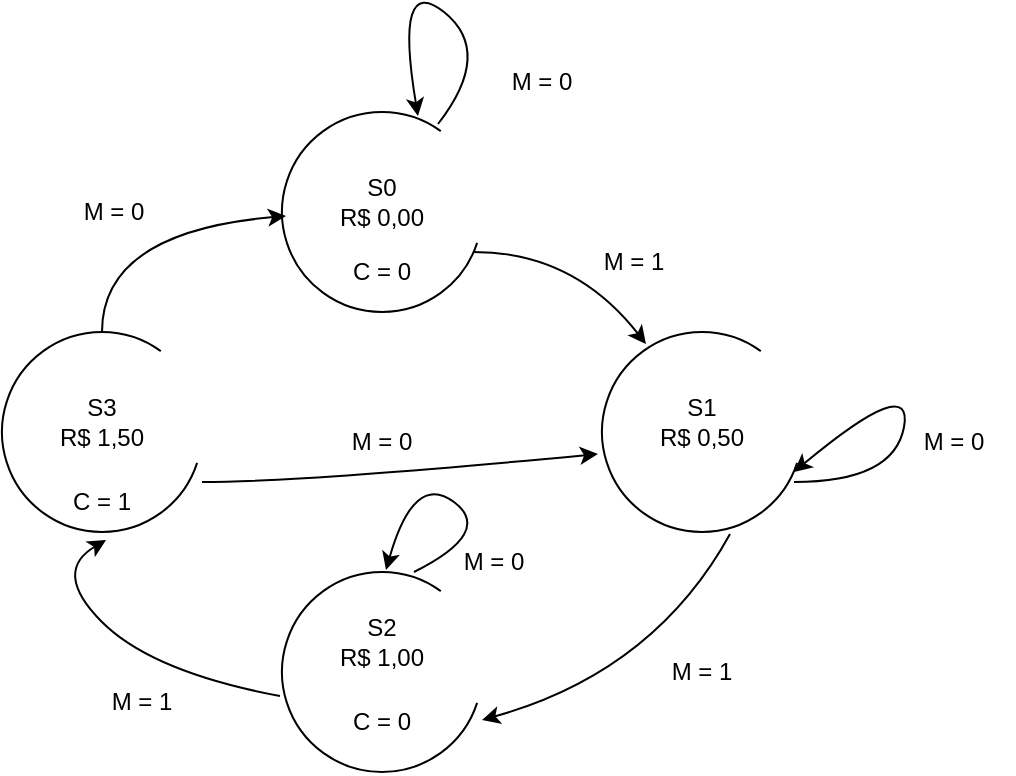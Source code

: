 <mxfile version="24.2.0" type="device">
  <diagram name="Página-1" id="KzB1dGTMLKv5kBDuEXML">
    <mxGraphModel dx="880" dy="476" grid="1" gridSize="10" guides="1" tooltips="1" connect="1" arrows="1" fold="1" page="1" pageScale="1" pageWidth="827" pageHeight="1169" math="0" shadow="0">
      <root>
        <mxCell id="0" />
        <mxCell id="1" parent="0" />
        <mxCell id="RrTQOzvSaaIx-IsHx9dG-1" value="" style="verticalLabelPosition=bottom;verticalAlign=top;html=1;shape=mxgraph.basic.arc;startAngle=0.3;endAngle=0.1;" vertex="1" parent="1">
          <mxGeometry x="354" y="100" width="100" height="100" as="geometry" />
        </mxCell>
        <mxCell id="RrTQOzvSaaIx-IsHx9dG-2" value="" style="verticalLabelPosition=bottom;verticalAlign=top;html=1;shape=mxgraph.basic.arc;startAngle=0.3;endAngle=0.1;" vertex="1" parent="1">
          <mxGeometry x="514" y="210" width="100" height="100" as="geometry" />
        </mxCell>
        <mxCell id="RrTQOzvSaaIx-IsHx9dG-3" value="" style="verticalLabelPosition=bottom;verticalAlign=top;html=1;shape=mxgraph.basic.arc;startAngle=0.3;endAngle=0.1;" vertex="1" parent="1">
          <mxGeometry x="354" y="330" width="100" height="100" as="geometry" />
        </mxCell>
        <mxCell id="RrTQOzvSaaIx-IsHx9dG-4" value="" style="verticalLabelPosition=bottom;verticalAlign=top;html=1;shape=mxgraph.basic.arc;startAngle=0.3;endAngle=0.1;" vertex="1" parent="1">
          <mxGeometry x="214" y="210" width="100" height="100" as="geometry" />
        </mxCell>
        <mxCell id="RrTQOzvSaaIx-IsHx9dG-5" value="" style="curved=1;endArrow=classic;html=1;rounded=0;entryX=0.02;entryY=0.52;entryDx=0;entryDy=0;entryPerimeter=0;" edge="1" parent="1" target="RrTQOzvSaaIx-IsHx9dG-1">
          <mxGeometry width="50" height="50" relative="1" as="geometry">
            <mxPoint x="264" y="210" as="sourcePoint" />
            <mxPoint x="314" y="160" as="targetPoint" />
            <Array as="points">
              <mxPoint x="264" y="160" />
            </Array>
          </mxGeometry>
        </mxCell>
        <mxCell id="RrTQOzvSaaIx-IsHx9dG-6" value="" style="curved=1;endArrow=classic;html=1;rounded=0;entryX=0.52;entryY=1.04;entryDx=0;entryDy=0;entryPerimeter=0;exitX=-0.01;exitY=0.62;exitDx=0;exitDy=0;exitPerimeter=0;" edge="1" parent="1" source="RrTQOzvSaaIx-IsHx9dG-3" target="RrTQOzvSaaIx-IsHx9dG-4">
          <mxGeometry width="50" height="50" relative="1" as="geometry">
            <mxPoint x="344" y="390" as="sourcePoint" />
            <mxPoint x="289" y="330" as="targetPoint" />
            <Array as="points">
              <mxPoint x="289" y="380" />
              <mxPoint x="239" y="330" />
            </Array>
          </mxGeometry>
        </mxCell>
        <mxCell id="RrTQOzvSaaIx-IsHx9dG-7" value="" style="curved=1;endArrow=classic;html=1;rounded=0;entryX=1;entryY=0.74;entryDx=0;entryDy=0;entryPerimeter=0;exitX=0.64;exitY=1.01;exitDx=0;exitDy=0;exitPerimeter=0;" edge="1" parent="1" source="RrTQOzvSaaIx-IsHx9dG-2" target="RrTQOzvSaaIx-IsHx9dG-3">
          <mxGeometry width="50" height="50" relative="1" as="geometry">
            <mxPoint x="490" y="380" as="sourcePoint" />
            <mxPoint x="540" y="330" as="targetPoint" />
            <Array as="points">
              <mxPoint x="540" y="380" />
            </Array>
          </mxGeometry>
        </mxCell>
        <mxCell id="RrTQOzvSaaIx-IsHx9dG-8" value="" style="curved=1;endArrow=classic;html=1;rounded=0;entryX=0.22;entryY=0.06;entryDx=0;entryDy=0;entryPerimeter=0;" edge="1" parent="1" target="RrTQOzvSaaIx-IsHx9dG-2">
          <mxGeometry width="50" height="50" relative="1" as="geometry">
            <mxPoint x="450" y="170" as="sourcePoint" />
            <mxPoint x="500" y="120" as="targetPoint" />
            <Array as="points">
              <mxPoint x="500" y="170" />
            </Array>
          </mxGeometry>
        </mxCell>
        <mxCell id="RrTQOzvSaaIx-IsHx9dG-9" value="" style="curved=1;endArrow=classic;html=1;rounded=0;" edge="1" parent="1">
          <mxGeometry width="50" height="50" relative="1" as="geometry">
            <mxPoint x="610" y="285" as="sourcePoint" />
            <mxPoint x="610" y="280" as="targetPoint" />
            <Array as="points">
              <mxPoint x="660" y="285" />
              <mxPoint x="670" y="230" />
            </Array>
          </mxGeometry>
        </mxCell>
        <mxCell id="RrTQOzvSaaIx-IsHx9dG-11" value="" style="curved=1;endArrow=classic;html=1;rounded=0;entryX=-0.02;entryY=0.61;entryDx=0;entryDy=0;entryPerimeter=0;" edge="1" parent="1" target="RrTQOzvSaaIx-IsHx9dG-2">
          <mxGeometry width="50" height="50" relative="1" as="geometry">
            <mxPoint x="314" y="285" as="sourcePoint" />
            <mxPoint x="364" y="235" as="targetPoint" />
            <Array as="points">
              <mxPoint x="364" y="285" />
            </Array>
          </mxGeometry>
        </mxCell>
        <mxCell id="RrTQOzvSaaIx-IsHx9dG-12" value="" style="curved=1;endArrow=classic;html=1;rounded=0;entryX=0.68;entryY=0.02;entryDx=0;entryDy=0;entryPerimeter=0;exitX=0.78;exitY=0.06;exitDx=0;exitDy=0;exitPerimeter=0;" edge="1" parent="1" source="RrTQOzvSaaIx-IsHx9dG-1" target="RrTQOzvSaaIx-IsHx9dG-1">
          <mxGeometry width="50" height="50" relative="1" as="geometry">
            <mxPoint x="390" y="70" as="sourcePoint" />
            <mxPoint x="440" y="20" as="targetPoint" />
            <Array as="points">
              <mxPoint x="460" y="70" />
              <mxPoint x="410" y="30" />
            </Array>
          </mxGeometry>
        </mxCell>
        <mxCell id="RrTQOzvSaaIx-IsHx9dG-13" value="" style="curved=1;endArrow=classic;html=1;rounded=0;entryX=0.52;entryY=-0.01;entryDx=0;entryDy=0;entryPerimeter=0;" edge="1" parent="1" target="RrTQOzvSaaIx-IsHx9dG-3">
          <mxGeometry width="50" height="50" relative="1" as="geometry">
            <mxPoint x="420" y="330" as="sourcePoint" />
            <mxPoint x="470" y="280" as="targetPoint" />
            <Array as="points">
              <mxPoint x="460" y="310" />
              <mxPoint x="420" y="280" />
            </Array>
          </mxGeometry>
        </mxCell>
        <mxCell id="RrTQOzvSaaIx-IsHx9dG-14" value="S2&lt;br&gt;R$ 1,00&lt;span data-darkreader-inline-color=&quot;&quot; style=&quot;color: rgba(0, 0, 0, 0); font-family: monospace; font-size: 0px; text-align: start; text-wrap: nowrap; --darkreader-inline-color: rgba(232, 230, 227, 0);&quot;&gt;%3CmxGraphModel%3E%3Croot%3E%3CmxCell%20id%3D%220%22%2F%3E%3CmxCell%20id%3D%221%22%20parent%3D%220%22%2F%3E%3CmxCell%20id%3D%222%22%20value%3D%22%22%20style%3D%22verticalLabelPosition%3Dbottom%3BverticalAlign%3Dtop%3Bhtml%3D1%3Bshape%3Dmxgraph.basic.arc%3BstartAngle%3D0.3%3BendAngle%3D0.1%3B%22%20vertex%3D%221%22%20parent%3D%221%22%3E%3CmxGeometry%20x%3D%22364%22%20y%3D%22240%22%20width%3D%22100%22%20height%3D%22100%22%20as%3D%22geometry%22%2F%3E%3C%2FmxCell%3E%3C%2Froot%3E%3C%2FmxGraphModel%3E&lt;/span&gt;" style="text;html=1;align=center;verticalAlign=middle;whiteSpace=wrap;rounded=0;" vertex="1" parent="1">
          <mxGeometry x="374" y="350" width="60" height="30" as="geometry" />
        </mxCell>
        <mxCell id="RrTQOzvSaaIx-IsHx9dG-15" value="S1&lt;br&gt;R$ 0,50&lt;span data-darkreader-inline-color=&quot;&quot; style=&quot;color: rgba(0, 0, 0, 0); font-family: monospace; font-size: 0px; text-align: start; text-wrap: nowrap; --darkreader-inline-color: rgba(232, 230, 227, 0);&quot;&gt;%3CmxGraphModel%3E%3Croot%3E%3CmxCell%20id%3D%220%22%2F%3E%3CmxCell%20id%3D%221%22%20parent%3D%220%22%2F%3E%3CmxCell%20id%3D%222%22%20value%3D%22%22%20style%3D%22verticalLabelPosition%3Dbottom%3BverticalAlign%3Dtop%3Bhtml%3D1%3Bshape%3Dmxgraph.basic.arc%3BstartAngle%3D0.3%3BendAngle%3D0.1%3B%22%20vertex%3D%221%22%20parent%3D%221%22%3E%3CmxGeometry%20x%3D%22364%22%20y%3D%22240%22%20width%3D%22100%22%20height%3D%22100%22%20as%3D%22geometry%22%2F%3E%3C%2FmxCell%3E%3C%2Froot%3E%3C%2FmxGraphModel%3E&lt;/span&gt;" style="text;html=1;align=center;verticalAlign=middle;whiteSpace=wrap;rounded=0;" vertex="1" parent="1">
          <mxGeometry x="534" y="240" width="60" height="30" as="geometry" />
        </mxCell>
        <mxCell id="RrTQOzvSaaIx-IsHx9dG-16" value="S3&lt;br&gt;R$ 1,50&lt;span data-darkreader-inline-color=&quot;&quot; style=&quot;color: rgba(0, 0, 0, 0); font-family: monospace; font-size: 0px; text-align: start; text-wrap: nowrap; --darkreader-inline-color: rgba(232, 230, 227, 0);&quot;&gt;%3CmxGraphModel%3E%3Croot%3E%3CmxCell%20id%3D%220%22%2F%3E%3CmxCell%20id%3D%221%22%20parent%3D%220%22%2F%3E%3CmxCell%20id%3D%222%22%20value%3D%22%22%20style%3D%22verticalLabelPosition%3Dbottom%3BverticalAlign%3Dtop%3Bhtml%3D1%3Bshape%3Dmxgraph.basic.arc%3BstartAngle%3D0.3%3BendAngle%3D0.1%3B%22%20vertex%3D%221%22%20parent%3D%221%22%3E%3CmxGeometry%20x%3D%22364%22%20y%3D%22240%22%20width%3D%22100%22%20height%3D%22100%22%20as%3D%22geometry%22%2F%3E%3C%2FmxCell%3E%3C%2Froot%3E%3C%2FmxGraphModel%3E&lt;/span&gt;" style="text;html=1;align=center;verticalAlign=middle;whiteSpace=wrap;rounded=0;" vertex="1" parent="1">
          <mxGeometry x="234" y="240" width="60" height="30" as="geometry" />
        </mxCell>
        <mxCell id="RrTQOzvSaaIx-IsHx9dG-17" value="S0&lt;br&gt;R$ 0,00&lt;span data-darkreader-inline-color=&quot;&quot; style=&quot;color: rgba(0, 0, 0, 0); font-family: monospace; font-size: 0px; text-align: start; text-wrap: nowrap; --darkreader-inline-color: rgba(232, 230, 227, 0);&quot;&gt;%3CmxGraphModel%3E%3Croot%3E%3CmxCell%20id%3D%220%22%2F%3E%3CmxCell%20id%3D%221%22%20parent%3D%220%22%2F%3E%3CmxCell%20id%3D%222%22%20value%3D%22%22%20style%3D%22verticalLabelPosition%3Dbottom%3BverticalAlign%3Dtop%3Bhtml%3D1%3Bshape%3Dmxgraph.basic.arc%3BstartAngle%3D0.3%3BendAngle%3D0.1%3B%22%20vertex%3D%221%22%20parent%3D%221%22%3E%3CmxGeometry%20x%3D%22364%22%20y%3D%22240%22%20width%3D%22100%22%20height%3D%22100%22%20as%3D%22geometry%22%2F%3E%3C%2FmxCell%3E%3C%2Froot%3E%3C%2FmxGraphModel%3E&lt;/span&gt;" style="text;html=1;align=center;verticalAlign=middle;whiteSpace=wrap;rounded=0;" vertex="1" parent="1">
          <mxGeometry x="374" y="130" width="60" height="30" as="geometry" />
        </mxCell>
        <mxCell id="RrTQOzvSaaIx-IsHx9dG-18" value="M = 0" style="text;html=1;align=center;verticalAlign=middle;whiteSpace=wrap;rounded=0;" vertex="1" parent="1">
          <mxGeometry x="454" y="70" width="60" height="30" as="geometry" />
        </mxCell>
        <mxCell id="RrTQOzvSaaIx-IsHx9dG-19" value="M = 1" style="text;html=1;align=center;verticalAlign=middle;whiteSpace=wrap;rounded=0;" vertex="1" parent="1">
          <mxGeometry x="500" y="160" width="60" height="30" as="geometry" />
        </mxCell>
        <mxCell id="RrTQOzvSaaIx-IsHx9dG-20" value="M = 0" style="text;html=1;align=center;verticalAlign=middle;whiteSpace=wrap;rounded=0;" vertex="1" parent="1">
          <mxGeometry x="374" y="250" width="60" height="30" as="geometry" />
        </mxCell>
        <mxCell id="RrTQOzvSaaIx-IsHx9dG-21" value="M = 0" style="text;html=1;align=center;verticalAlign=middle;whiteSpace=wrap;rounded=0;" vertex="1" parent="1">
          <mxGeometry x="240" y="135" width="60" height="30" as="geometry" />
        </mxCell>
        <mxCell id="RrTQOzvSaaIx-IsHx9dG-22" value="M = 1" style="text;html=1;align=center;verticalAlign=middle;whiteSpace=wrap;rounded=0;" vertex="1" parent="1">
          <mxGeometry x="254" y="380" width="60" height="30" as="geometry" />
        </mxCell>
        <mxCell id="RrTQOzvSaaIx-IsHx9dG-23" value="M = 1" style="text;html=1;align=center;verticalAlign=middle;whiteSpace=wrap;rounded=0;" vertex="1" parent="1">
          <mxGeometry x="534" y="365" width="60" height="30" as="geometry" />
        </mxCell>
        <mxCell id="RrTQOzvSaaIx-IsHx9dG-24" value="M = 0" style="text;html=1;align=center;verticalAlign=middle;whiteSpace=wrap;rounded=0;" vertex="1" parent="1">
          <mxGeometry x="660" y="250" width="60" height="30" as="geometry" />
        </mxCell>
        <mxCell id="RrTQOzvSaaIx-IsHx9dG-25" value="M = 0" style="text;html=1;align=center;verticalAlign=middle;whiteSpace=wrap;rounded=0;" vertex="1" parent="1">
          <mxGeometry x="430" y="310" width="60" height="30" as="geometry" />
        </mxCell>
        <mxCell id="RrTQOzvSaaIx-IsHx9dG-26" value="C = 0" style="text;html=1;align=center;verticalAlign=middle;whiteSpace=wrap;rounded=0;" vertex="1" parent="1">
          <mxGeometry x="374" y="390" width="60" height="30" as="geometry" />
        </mxCell>
        <mxCell id="RrTQOzvSaaIx-IsHx9dG-27" value="C = 1" style="text;html=1;align=center;verticalAlign=middle;whiteSpace=wrap;rounded=0;" vertex="1" parent="1">
          <mxGeometry x="234" y="280" width="60" height="30" as="geometry" />
        </mxCell>
        <mxCell id="RrTQOzvSaaIx-IsHx9dG-28" value="C = 0" style="text;html=1;align=center;verticalAlign=middle;whiteSpace=wrap;rounded=0;" vertex="1" parent="1">
          <mxGeometry x="374" y="165" width="60" height="30" as="geometry" />
        </mxCell>
      </root>
    </mxGraphModel>
  </diagram>
</mxfile>
